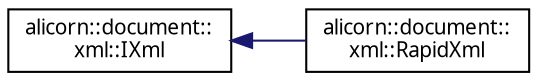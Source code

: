 digraph "Иерархия классов. Графический вид."
{
 // INTERACTIVE_SVG=YES
  edge [fontname="Verdana",fontsize="10",labelfontname="Verdana",labelfontsize="10"];
  node [fontname="Verdana",fontsize="10",shape=record];
  rankdir="LR";
  Node1 [label="alicorn::document::\lxml::IXml",height=0.2,width=0.4,color="black", fillcolor="white", style="filled",URL="$a00102.html",tooltip="Класс входит в Проект Document   Интерфейсный класс для реализаций классов работы с xml документами..."];
  Node1 -> Node2 [dir="back",color="midnightblue",fontsize="10",style="solid",fontname="Verdana"];
  Node2 [label="alicorn::document::\lxml::RapidXml",height=0.2,width=0.4,color="black", fillcolor="white", style="filled",URL="$a00126.html",tooltip="Класс входит в Проект Document   Класс-обертка для работы с xml документом при помощи библиотеки Rapi..."];
}
